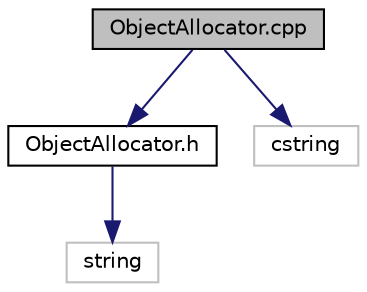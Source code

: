 digraph "ObjectAllocator.cpp"
{
 // LATEX_PDF_SIZE
  edge [fontname="Helvetica",fontsize="10",labelfontname="Helvetica",labelfontsize="10"];
  node [fontname="Helvetica",fontsize="10",shape=record];
  Node1 [label="ObjectAllocator.cpp",height=0.2,width=0.4,color="black", fillcolor="grey75", style="filled", fontcolor="black",tooltip="To learn about and understand data structures and their interfaces."];
  Node1 -> Node2 [color="midnightblue",fontsize="10",style="solid",fontname="Helvetica"];
  Node2 [label="ObjectAllocator.h",height=0.2,width=0.4,color="black", fillcolor="white", style="filled",URL="$_object_allocator_8h.html",tooltip=" "];
  Node2 -> Node3 [color="midnightblue",fontsize="10",style="solid",fontname="Helvetica"];
  Node3 [label="string",height=0.2,width=0.4,color="grey75", fillcolor="white", style="filled",tooltip=" "];
  Node1 -> Node4 [color="midnightblue",fontsize="10",style="solid",fontname="Helvetica"];
  Node4 [label="cstring",height=0.2,width=0.4,color="grey75", fillcolor="white", style="filled",tooltip=" "];
}
